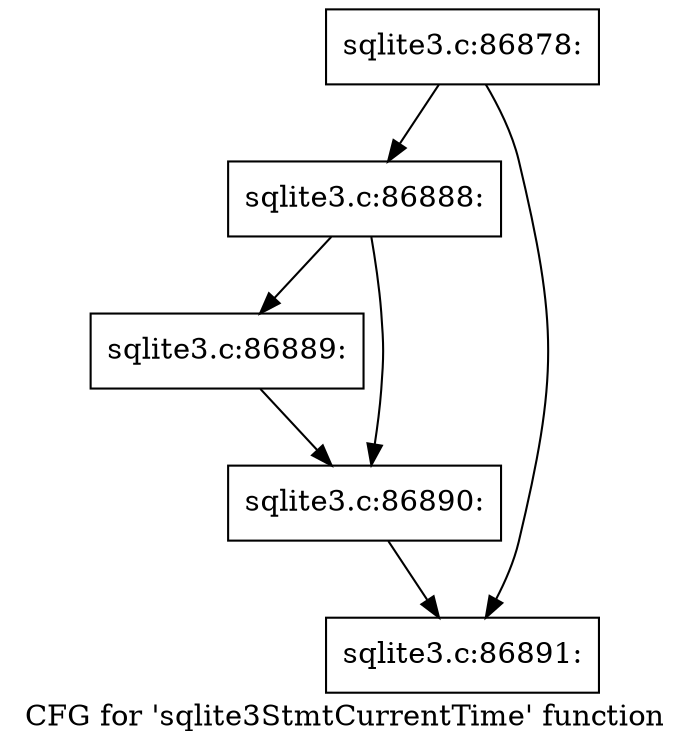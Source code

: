 digraph "CFG for 'sqlite3StmtCurrentTime' function" {
	label="CFG for 'sqlite3StmtCurrentTime' function";

	Node0x55c0fa7242a0 [shape=record,label="{sqlite3.c:86878:}"];
	Node0x55c0fa7242a0 -> Node0x55c0fa725d70;
	Node0x55c0fa7242a0 -> Node0x55c0fa725dc0;
	Node0x55c0fa725d70 [shape=record,label="{sqlite3.c:86888:}"];
	Node0x55c0fa725d70 -> Node0x55c0fa726940;
	Node0x55c0fa725d70 -> Node0x55c0fa726990;
	Node0x55c0fa726940 [shape=record,label="{sqlite3.c:86889:}"];
	Node0x55c0fa726940 -> Node0x55c0fa726990;
	Node0x55c0fa726990 [shape=record,label="{sqlite3.c:86890:}"];
	Node0x55c0fa726990 -> Node0x55c0fa725dc0;
	Node0x55c0fa725dc0 [shape=record,label="{sqlite3.c:86891:}"];
}
